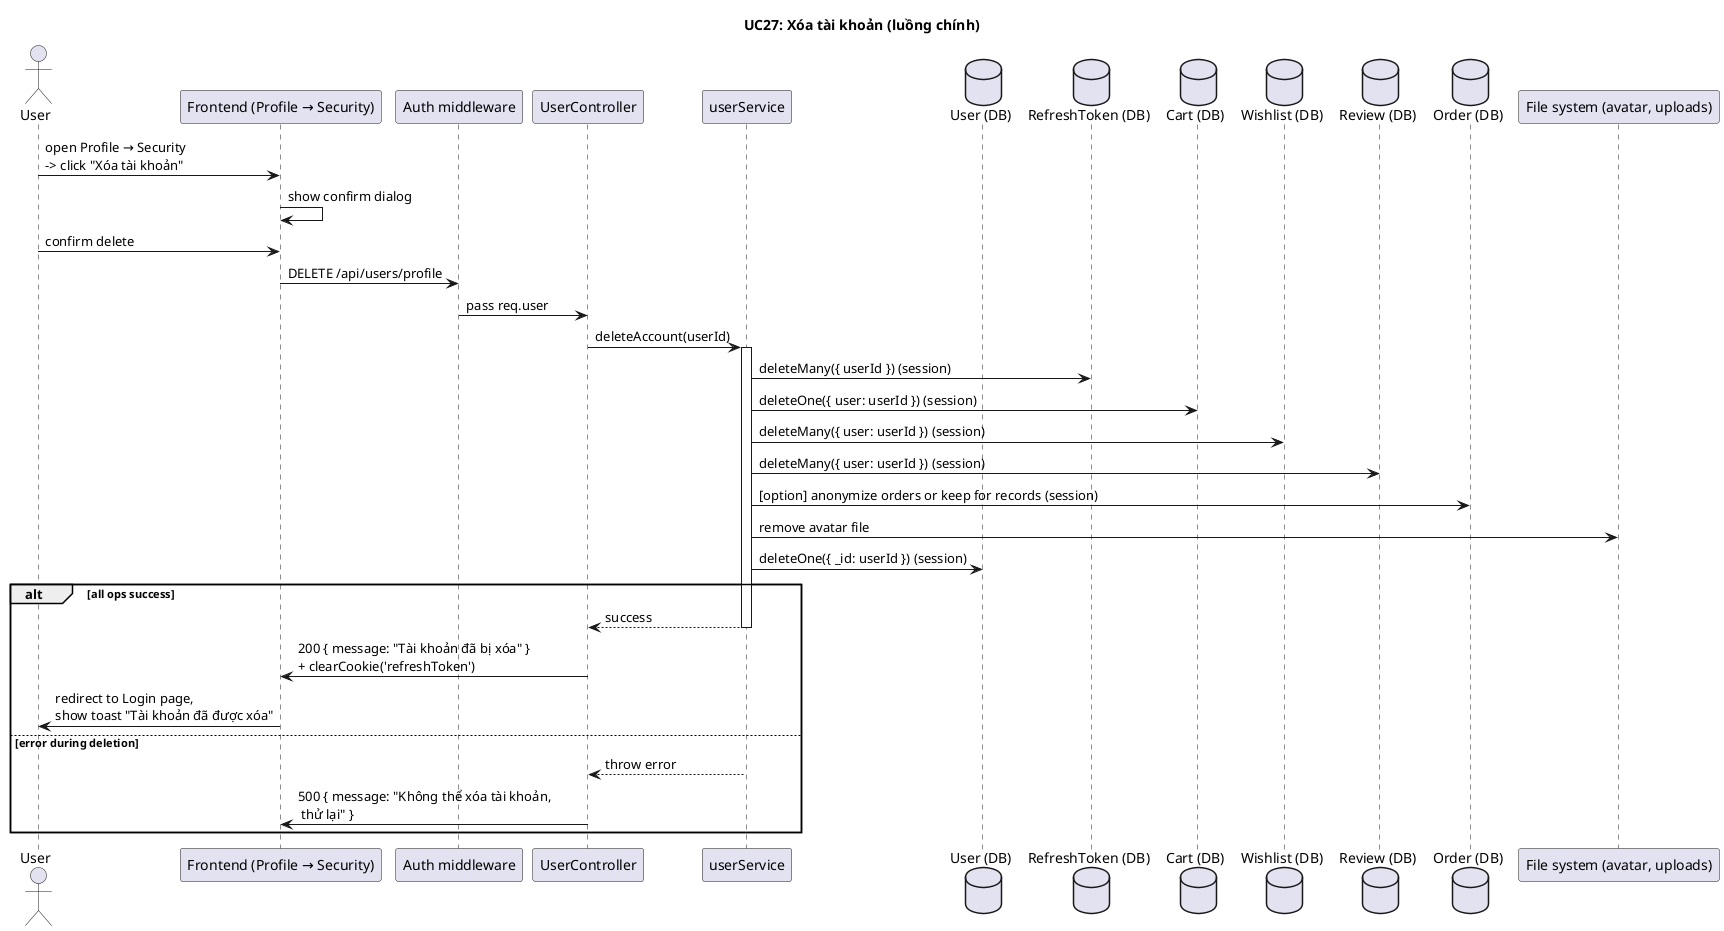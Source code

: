 @startuml UC27_DeleteAccount_Main

title UC27: Xóa tài khoản (luồng chính)

actor User
participant Frontend as "Frontend (Profile → Security)"
participant Auth as "Auth middleware"
participant UserController as "UserController"
participant UserService as "userService"
database UserDB as "User (DB)"
database RefreshTokenDB as "RefreshToken (DB)"
database CartDB as "Cart (DB)"
database WishlistDB as "Wishlist (DB)"
database ReviewDB as "Review (DB)"
database OrderDB as "Order (DB)"
participant FileStorage as "File system (avatar, uploads)"

User -> Frontend: open Profile → Security \n-> click "Xóa tài khoản"
Frontend -> Frontend: show confirm dialog
User -> Frontend: confirm delete
Frontend -> Auth: DELETE /api/users/profile
Auth -> UserController: pass req.user
UserController -> UserService: deleteAccount(userId)
activate UserService
UserService -> RefreshTokenDB: deleteMany({ userId }) (session)
UserService -> CartDB: deleteOne({ user: userId }) (session)
UserService -> WishlistDB: deleteMany({ user: userId }) (session)
UserService -> ReviewDB: deleteMany({ user: userId }) (session)
UserService -> OrderDB: [option] anonymize orders or keep for records (session)
UserService -> FileStorage: remove avatar file
UserService -> UserDB: deleteOne({ _id: userId }) (session)
alt all ops success
  UserService --> UserController: success
  deactivate UserService
  UserController -> Frontend: 200 { message: "Tài khoản đã bị xóa" }\n+ clearCookie('refreshToken')
  Frontend -> User: redirect to Login page, \nshow toast "Tài khoản đã được xóa"
else error during deletion
  UserService --> UserController: throw error
  deactivate UserService
  UserController -> Frontend: 500 { message: "Không thể xóa tài khoản,\n thử lại" }
end
@enduml
